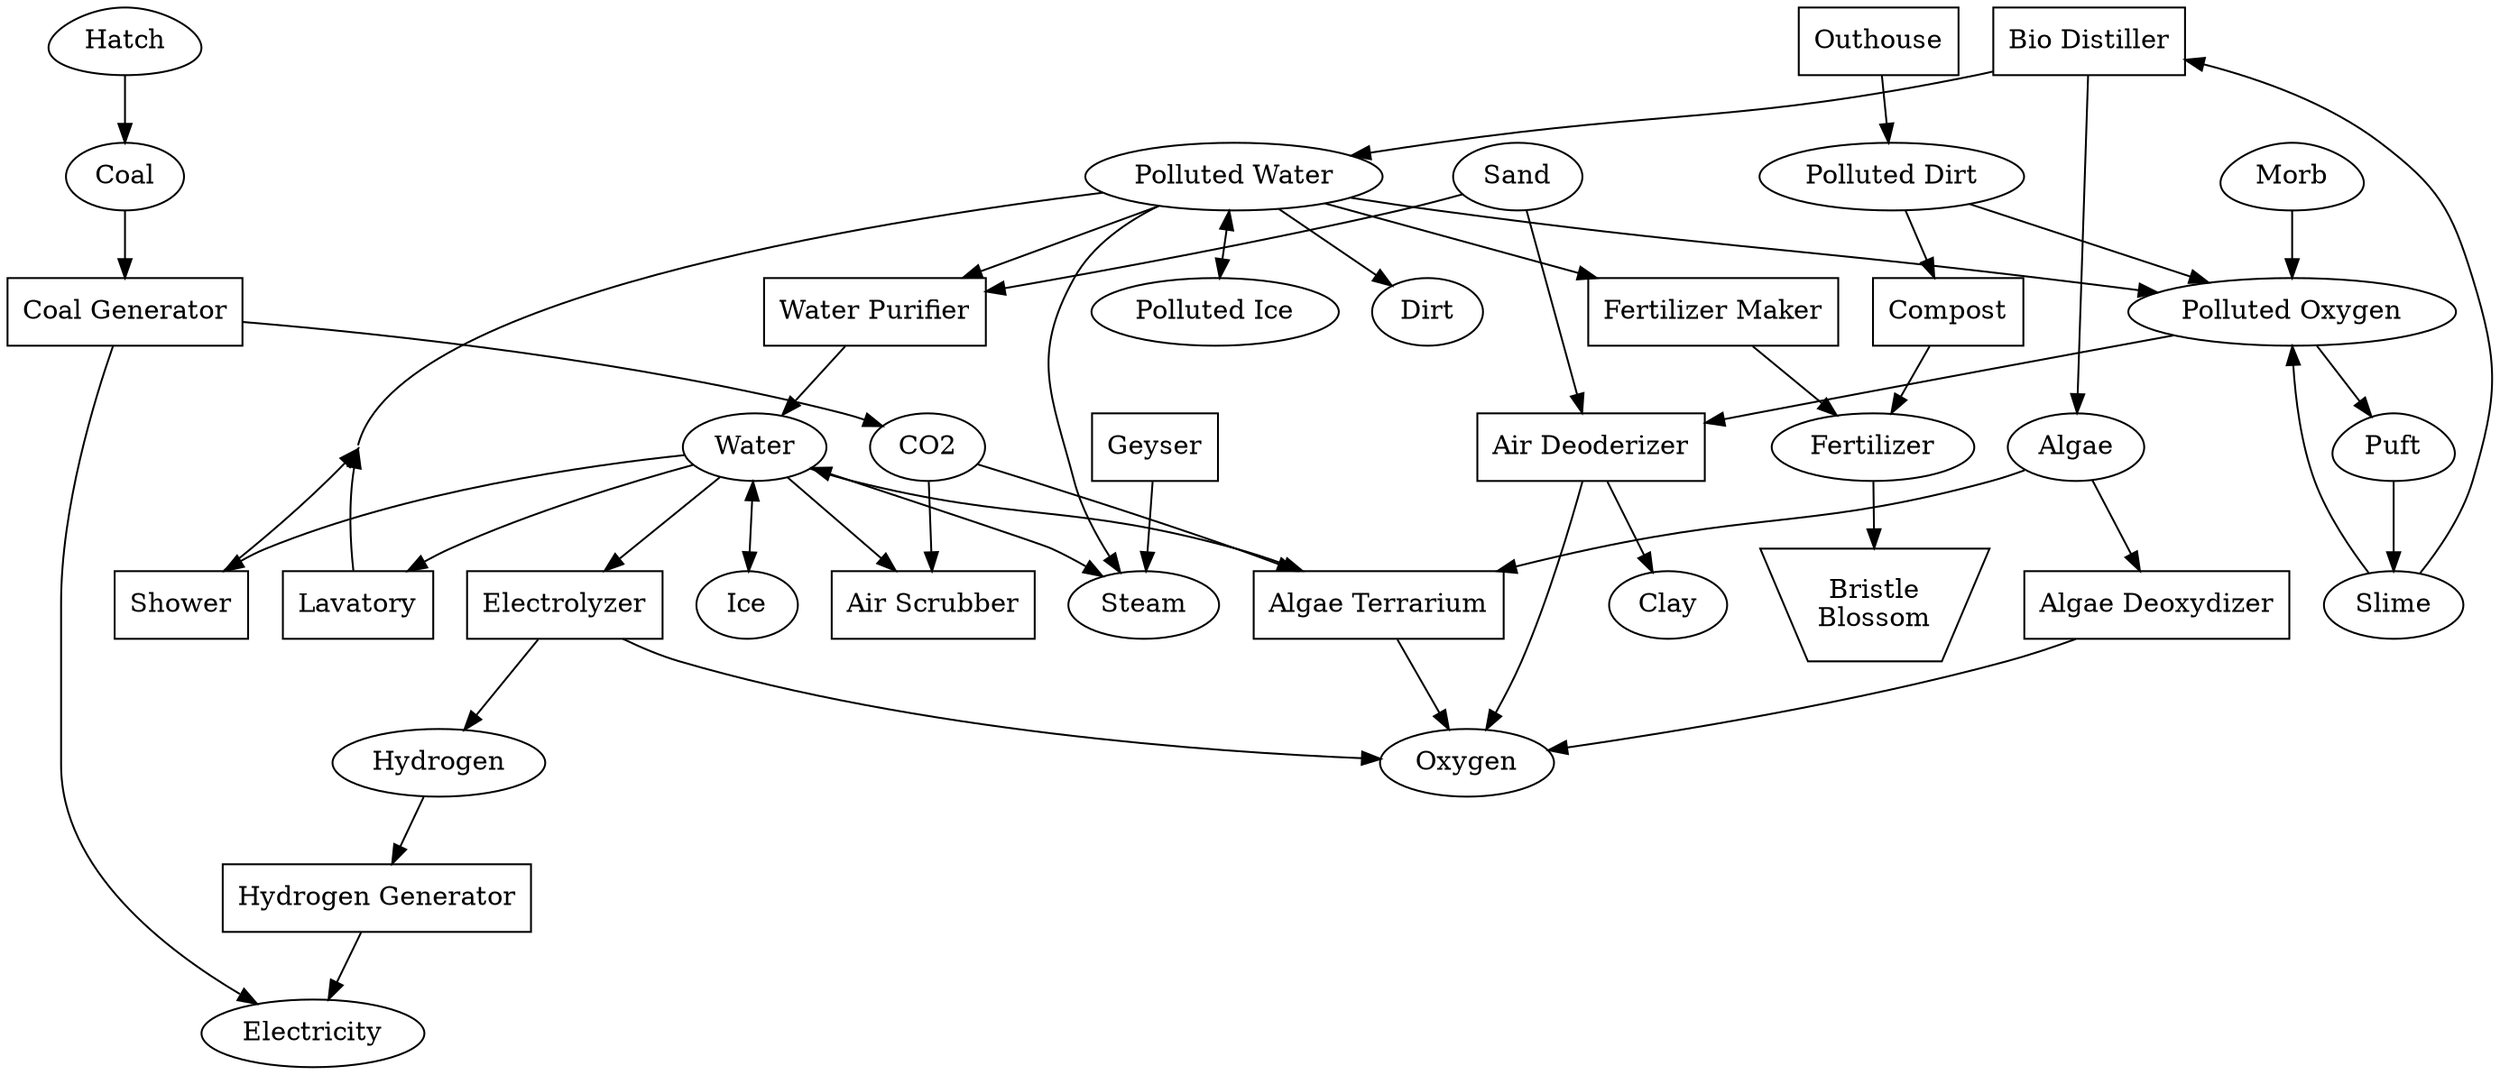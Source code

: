 strict digraph G {
	graph [concentrate=true]

	// oxygen
	"Algae Deoxydizer" [shape=box];
	"Algae" -> "Algae Deoxydizer";
	"Algae Deoxydizer" -> "Oxygen";

	"Algae Terrarium" [shape=box];
	"CO2" -> "Algae Terrarium";
	"Water" -> "Algae Terrarium";
	"Algae" -> "Algae Terrarium";
	"Algae Terrarium" -> "Oxygen";

	"Electrolyzer" [shape=box];
	"Water" -> "Electrolyzer";
	"Electrolyzer" -> "Oxygen";
	"Electrolyzer" -> "Hydrogen";

	"Air Deoderizer" [shape=box];
	"Polluted Oxygen" -> "Air Deoderizer";
	"Sand" -> "Air Deoderizer";
	"Air Deoderizer" -> "Clay";
	"Air Deoderizer" -> "Oxygen";

	"Air Scrubber" [shape=box];
	"CO2" -> "Air Scrubber";
	"Water" -> "Air Scrubber";

	// power
	"Hydrogen Generator" [shape=box];
	"Hydrogen" -> "Hydrogen Generator";
	"Hydrogen Generator" -> "Electricity";

	"Coal Generator" [shape=box];
	"Coal" -> "Coal Generator";
	"Coal Generator" -> "Electricity";
	"Coal Generator" -> "CO2";

	// plumbing
	"Outhouse" [shape=box];
	"Outhouse" -> "Polluted Dirt";

	"Lavatory" [shape=box];
	"Water" -> "Lavatory";
	"Lavatory" -> "Polluted Water";

	"Shower" [shape=box];
	"Water" -> "Shower";
	"Shower" -> "Polluted Water";

	// refinement
	"Bio Distiller" [shape=box];
	"Slime" -> "Bio Distiller";
	"Bio Distiller" -> "Algae";
	"Bio Distiller" -> "Polluted Water";

	"Water Purifier" [shape=box];
	"Polluted Water" -> "Water Purifier";
	"Sand" -> "Water Purifier";
	"Water Purifier" -> "Water";

	"Compost" [shape=box];
	"Polluted Dirt" -> "Compost";
	"Compost" -> "Fertilizer";

	"Fertilizer Maker" [shape=box];
	"Polluted Water" -> "Fertilizer Maker";
	"Fertilizer Maker" -> "Fertilizer";

	// resources
	"Slime" -> "Polluted Oxygen";

	"Polluted Water" -> "Steam";
	"Polluted Water" -> "Dirt";
	"Polluted Water" -> "Polluted Oxygen";
	"Polluted Water" -> "Polluted Ice";
	"Polluted Ice" -> "Polluted Water";
	"Water" -> "Steam";
	"Geyser" [shape=box];
	"Geyser" -> "Steam";

	"Steam" -> "Water";

	"Water" -> "Ice";
	"Ice" -> "Water";

	"Polluted Dirt" -> "Polluted Oxygen";

	// creatures
	"Hatch" [shape=egg];
	"Hatch" -> "Coal";

	"Morb" [shape=egg];
	"Morb" -> "Polluted Oxygen";

	"Puft" [shape=egg];
	"Polluted Oxygen" -> "Puft";
	"Puft" -> "Slime";

	// plants
	"Bristle Blossom" [shape=invtrapezium, label="Bristle\nBlossom", margin=0];
	"Fertilizer" -> "Bristle Blossom";
}
